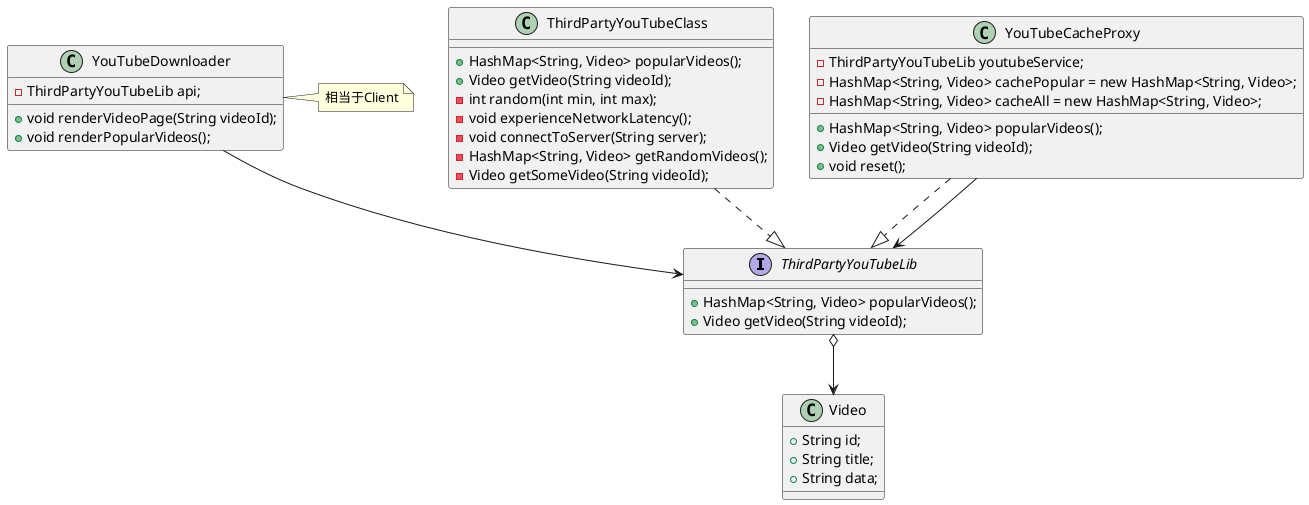 @startuml
/'缓存代理'/
/'远程服务接口'/
interface ThirdPartyYouTubeLib{
  + HashMap<String, Video> popularVideos();
  + Video getVideo(String videoId);
}
ThirdPartyYouTubeLib o--> Video
/'远程服务实现'/
class ThirdPartyYouTubeClass{
  + HashMap<String, Video> popularVideos();
  + Video getVideo(String videoId);
  - int random(int min, int max);
  - void experienceNetworkLatency();
  - void connectToServer(String server);
  - HashMap<String, Video> getRandomVideos();
  - Video getSomeVideo(String videoId);
}
ThirdPartyYouTubeClass ..|> ThirdPartyYouTubeLib
/'视频文件'/
class Video{
  + String id;
  + String title;
  + String data;
}
/'缓存代理'/
class YouTubeCacheProxy{
  - ThirdPartyYouTubeLib youtubeService;
  - HashMap<String, Video> cachePopular = new HashMap<String, Video>;
  - HashMap<String, Video> cacheAll = new HashMap<String, Video>;

  + HashMap<String, Video> popularVideos();
  + Video getVideo(String videoId);
  + void reset();
}
YouTubeCacheProxy ..|> ThirdPartyYouTubeLib
YouTubeCacheProxy --> ThirdPartyYouTubeLib
/'媒体下载应用'/
class YouTubeDownloader{
  - ThirdPartyYouTubeLib api;

  + void renderVideoPage(String videoId);
  + void renderPopularVideos();
}
YouTubeDownloader --> ThirdPartyYouTubeLib
note right of YouTubeDownloader: 相当于Client
@enduml
